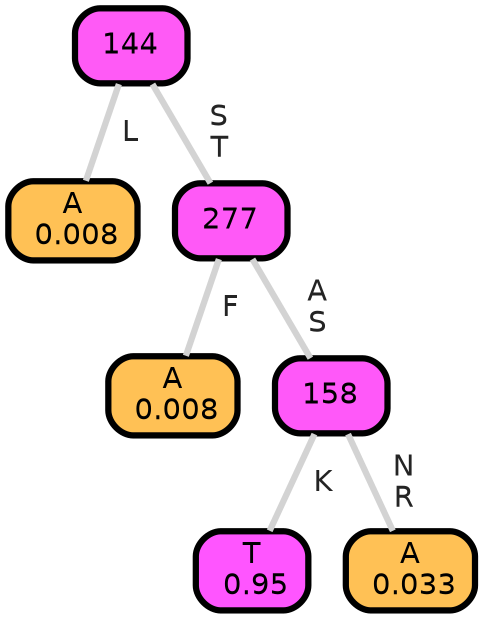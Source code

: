 graph Tree {
node [shape=box, style="filled, rounded",color="black",penwidth="3",fontcolor="black",                 fontname=helvetica] ;
graph [ranksep="0 equally", splines=straight,                 bgcolor=transparent, dpi=200] ;
edge [fontname=helvetica, fontweight=bold,fontcolor=grey14,color=lightgray] ;
0 [label="A
 0.008", fillcolor="#ffc155"] ;
1 [label="144", fillcolor="#ff5af6"] ;
2 [label="A
 0.008", fillcolor="#ffc155"] ;
3 [label="277", fillcolor="#ff59f7"] ;
4 [label="T
 0.95", fillcolor="#ff55ff"] ;
5 [label="158", fillcolor="#ff58f9"] ;
6 [label="A
 0.033", fillcolor="#ffc155"] ;
1 -- 0 [label=" L",penwidth=3] ;
1 -- 3 [label=" S\n T",penwidth=3] ;
3 -- 2 [label=" F",penwidth=3] ;
3 -- 5 [label=" A\n S",penwidth=3] ;
5 -- 4 [label=" K",penwidth=3] ;
5 -- 6 [label=" N\n R",penwidth=3] ;
{rank = same;}}
